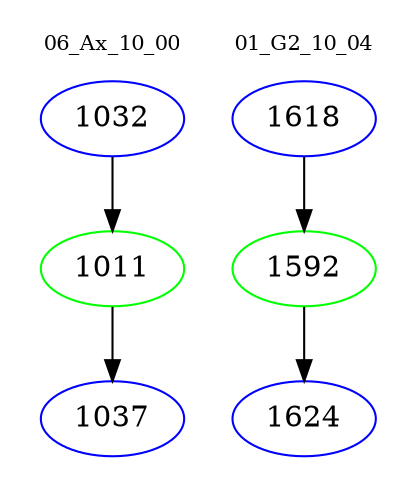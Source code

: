 digraph{
subgraph cluster_0 {
color = white
label = "06_Ax_10_00";
fontsize=10;
T0_1032 [label="1032", color="blue"]
T0_1032 -> T0_1011 [color="black"]
T0_1011 [label="1011", color="green"]
T0_1011 -> T0_1037 [color="black"]
T0_1037 [label="1037", color="blue"]
}
subgraph cluster_1 {
color = white
label = "01_G2_10_04";
fontsize=10;
T1_1618 [label="1618", color="blue"]
T1_1618 -> T1_1592 [color="black"]
T1_1592 [label="1592", color="green"]
T1_1592 -> T1_1624 [color="black"]
T1_1624 [label="1624", color="blue"]
}
}
